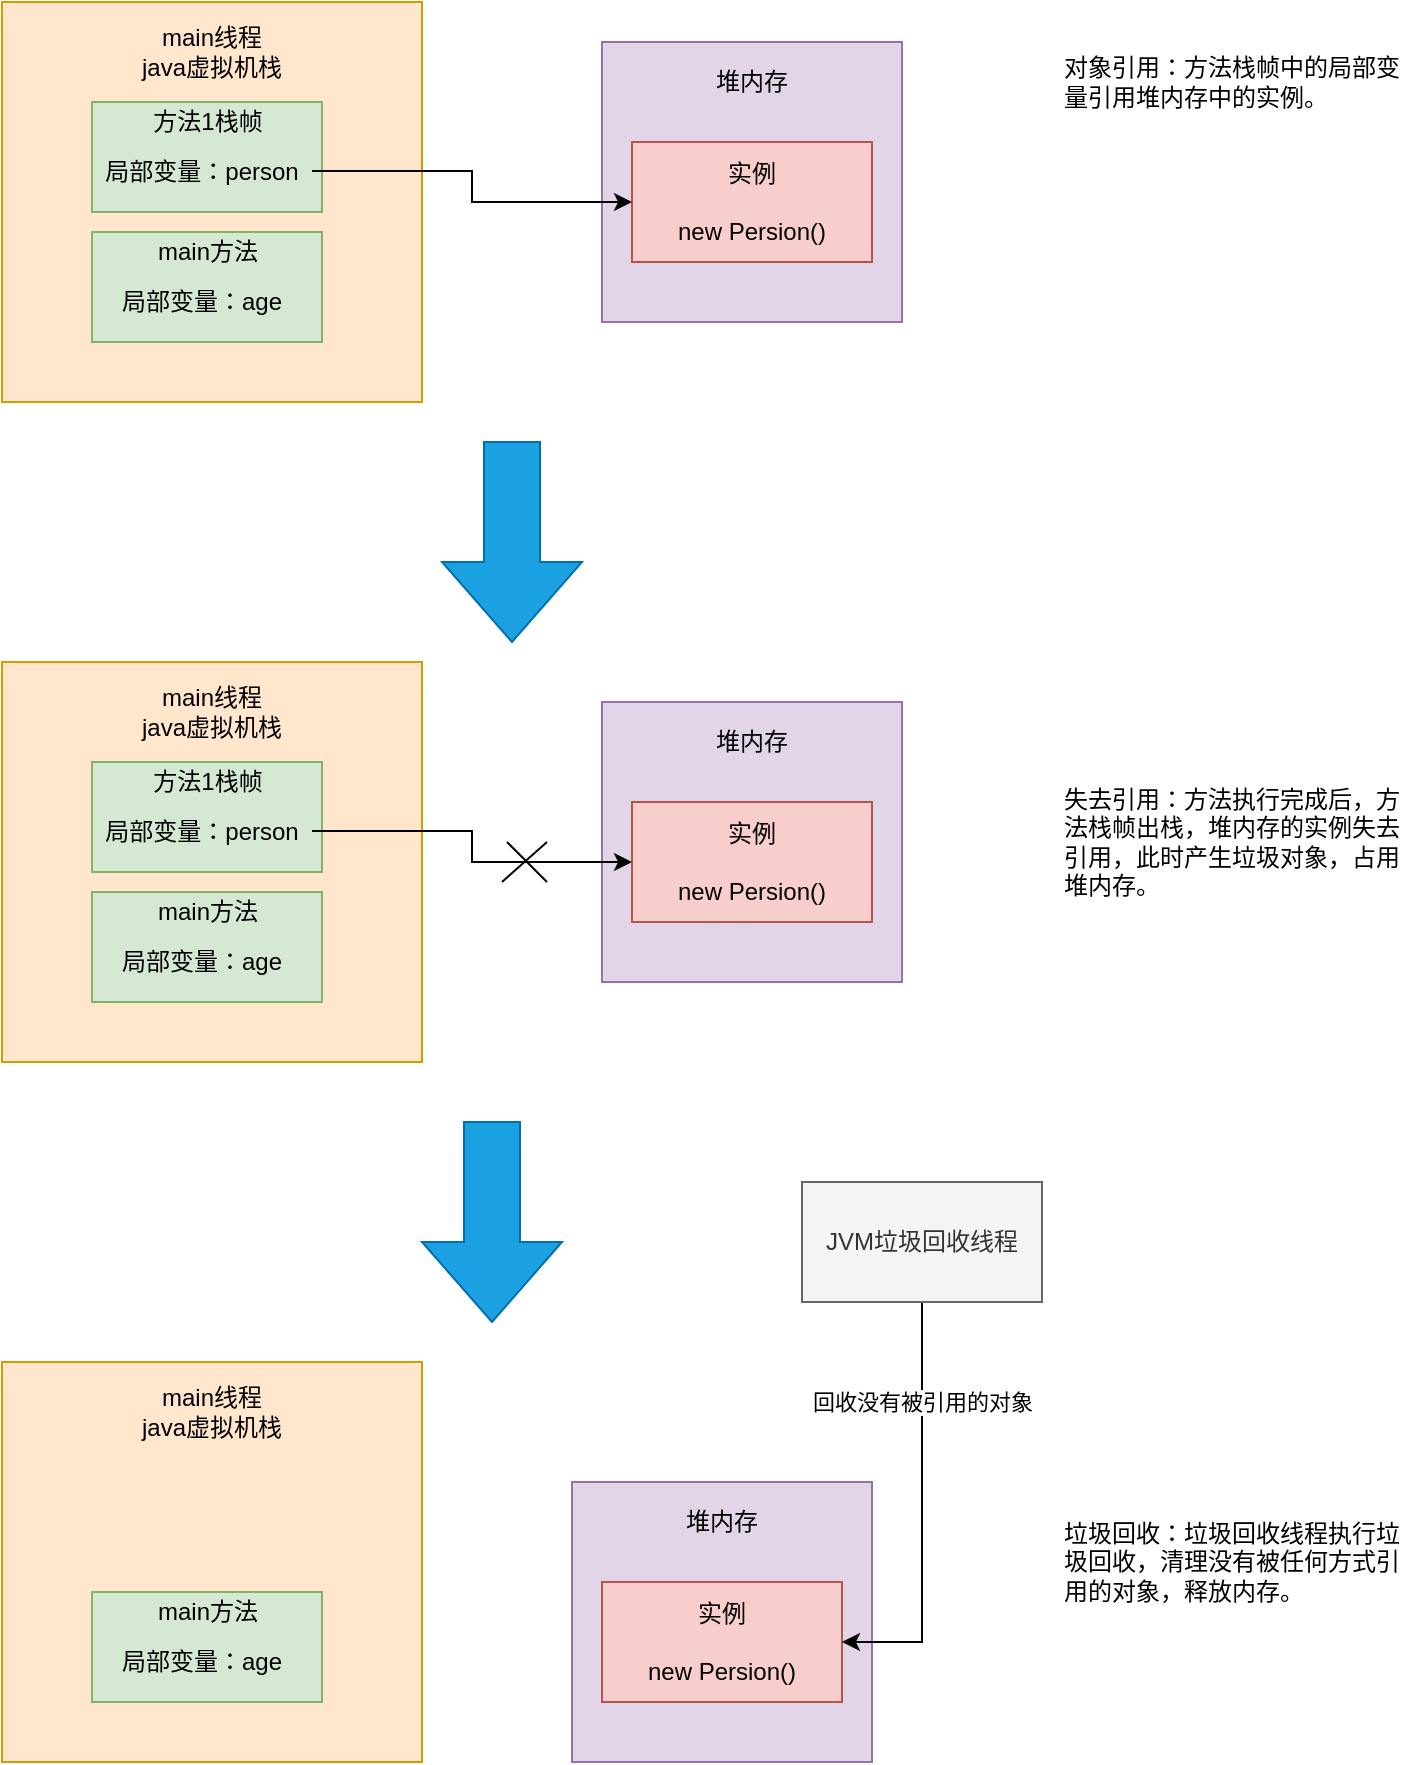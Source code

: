 <mxfile version="14.4.4" type="github">
  <diagram id="Cin4LmTbzPWeP2xjX7Cx" name="Page-1">
    <mxGraphModel dx="868" dy="460" grid="1" gridSize="10" guides="1" tooltips="1" connect="1" arrows="1" fold="1" page="1" pageScale="1" pageWidth="827" pageHeight="1169" math="0" shadow="0">
      <root>
        <mxCell id="0" />
        <mxCell id="1" parent="0" />
        <mxCell id="rJ6WnB4jMZfpZyY2WUPX-1" value="" style="rounded=0;whiteSpace=wrap;html=1;fillColor=#ffe6cc;strokeColor=#d79b00;" parent="1" vertex="1">
          <mxGeometry x="220" y="470" width="210" height="200" as="geometry" />
        </mxCell>
        <mxCell id="rJ6WnB4jMZfpZyY2WUPX-2" value="main线程&lt;br&gt;java虚拟机栈" style="text;html=1;strokeColor=none;fillColor=none;align=center;verticalAlign=middle;whiteSpace=wrap;rounded=0;" parent="1" vertex="1">
          <mxGeometry x="270" y="480" width="110" height="30" as="geometry" />
        </mxCell>
        <mxCell id="rJ6WnB4jMZfpZyY2WUPX-14" value="" style="group" parent="1" vertex="1" connectable="0">
          <mxGeometry x="265" y="520" width="115" height="55" as="geometry" />
        </mxCell>
        <mxCell id="rJ6WnB4jMZfpZyY2WUPX-4" value="" style="rounded=0;whiteSpace=wrap;html=1;fillColor=#d5e8d4;strokeColor=#82b366;" parent="rJ6WnB4jMZfpZyY2WUPX-14" vertex="1">
          <mxGeometry width="115" height="55" as="geometry" />
        </mxCell>
        <mxCell id="rJ6WnB4jMZfpZyY2WUPX-7" value="方法1栈帧" style="text;html=1;strokeColor=none;fillColor=none;align=center;verticalAlign=middle;whiteSpace=wrap;rounded=0;" parent="rJ6WnB4jMZfpZyY2WUPX-14" vertex="1">
          <mxGeometry x="21.5" width="72" height="20" as="geometry" />
        </mxCell>
        <mxCell id="rJ6WnB4jMZfpZyY2WUPX-8" value="局部变量：person" style="text;html=1;strokeColor=none;fillColor=none;align=center;verticalAlign=middle;whiteSpace=wrap;rounded=0;" parent="rJ6WnB4jMZfpZyY2WUPX-14" vertex="1">
          <mxGeometry y="27" width="110" height="15" as="geometry" />
        </mxCell>
        <mxCell id="rJ6WnB4jMZfpZyY2WUPX-15" value="" style="group" parent="1" vertex="1" connectable="0">
          <mxGeometry x="265" y="585" width="115" height="55" as="geometry" />
        </mxCell>
        <mxCell id="rJ6WnB4jMZfpZyY2WUPX-16" value="" style="rounded=0;whiteSpace=wrap;html=1;fillColor=#d5e8d4;strokeColor=#82b366;" parent="rJ6WnB4jMZfpZyY2WUPX-15" vertex="1">
          <mxGeometry width="115" height="55" as="geometry" />
        </mxCell>
        <mxCell id="rJ6WnB4jMZfpZyY2WUPX-17" value="main方法" style="text;html=1;strokeColor=none;fillColor=none;align=center;verticalAlign=middle;whiteSpace=wrap;rounded=0;" parent="rJ6WnB4jMZfpZyY2WUPX-15" vertex="1">
          <mxGeometry x="21.5" width="72" height="20" as="geometry" />
        </mxCell>
        <mxCell id="rJ6WnB4jMZfpZyY2WUPX-18" value="局部变量：age" style="text;html=1;strokeColor=none;fillColor=none;align=center;verticalAlign=middle;whiteSpace=wrap;rounded=0;" parent="rJ6WnB4jMZfpZyY2WUPX-15" vertex="1">
          <mxGeometry y="27" width="110" height="15" as="geometry" />
        </mxCell>
        <mxCell id="rJ6WnB4jMZfpZyY2WUPX-20" value="" style="rounded=0;whiteSpace=wrap;html=1;fillColor=#e1d5e7;strokeColor=#9673a6;" parent="1" vertex="1">
          <mxGeometry x="520" y="490" width="150" height="140" as="geometry" />
        </mxCell>
        <mxCell id="rJ6WnB4jMZfpZyY2WUPX-21" value="堆内存" style="text;html=1;strokeColor=none;fillColor=none;align=center;verticalAlign=middle;whiteSpace=wrap;rounded=0;" parent="1" vertex="1">
          <mxGeometry x="575" y="500" width="40" height="20" as="geometry" />
        </mxCell>
        <mxCell id="rJ6WnB4jMZfpZyY2WUPX-22" value="实例&lt;br&gt;&lt;br&gt;new Persion()" style="rounded=0;whiteSpace=wrap;html=1;fillColor=#f8cecc;strokeColor=#b85450;" parent="1" vertex="1">
          <mxGeometry x="535" y="540" width="120" height="60" as="geometry" />
        </mxCell>
        <mxCell id="rJ6WnB4jMZfpZyY2WUPX-24" style="edgeStyle=orthogonalEdgeStyle;rounded=0;orthogonalLoop=1;jettySize=auto;html=1;" parent="1" source="rJ6WnB4jMZfpZyY2WUPX-8" target="rJ6WnB4jMZfpZyY2WUPX-22" edge="1">
          <mxGeometry relative="1" as="geometry" />
        </mxCell>
        <mxCell id="rJ6WnB4jMZfpZyY2WUPX-25" value="" style="rounded=0;whiteSpace=wrap;html=1;fillColor=#ffe6cc;strokeColor=#d79b00;" parent="1" vertex="1">
          <mxGeometry x="220" y="800" width="210" height="200" as="geometry" />
        </mxCell>
        <mxCell id="rJ6WnB4jMZfpZyY2WUPX-26" value="main线程&lt;br&gt;java虚拟机栈" style="text;html=1;strokeColor=none;fillColor=none;align=center;verticalAlign=middle;whiteSpace=wrap;rounded=0;" parent="1" vertex="1">
          <mxGeometry x="270" y="810" width="110" height="30" as="geometry" />
        </mxCell>
        <mxCell id="rJ6WnB4jMZfpZyY2WUPX-27" value="" style="group" parent="1" vertex="1" connectable="0">
          <mxGeometry x="265" y="850" width="115" height="55" as="geometry" />
        </mxCell>
        <mxCell id="rJ6WnB4jMZfpZyY2WUPX-28" value="" style="rounded=0;whiteSpace=wrap;html=1;fillColor=#d5e8d4;strokeColor=#82b366;" parent="rJ6WnB4jMZfpZyY2WUPX-27" vertex="1">
          <mxGeometry width="115" height="55" as="geometry" />
        </mxCell>
        <mxCell id="rJ6WnB4jMZfpZyY2WUPX-29" value="方法1栈帧" style="text;html=1;strokeColor=none;fillColor=none;align=center;verticalAlign=middle;whiteSpace=wrap;rounded=0;" parent="rJ6WnB4jMZfpZyY2WUPX-27" vertex="1">
          <mxGeometry x="21.5" width="72" height="20" as="geometry" />
        </mxCell>
        <mxCell id="rJ6WnB4jMZfpZyY2WUPX-30" value="局部变量：person" style="text;html=1;strokeColor=none;fillColor=none;align=center;verticalAlign=middle;whiteSpace=wrap;rounded=0;" parent="rJ6WnB4jMZfpZyY2WUPX-27" vertex="1">
          <mxGeometry y="27" width="110" height="15" as="geometry" />
        </mxCell>
        <mxCell id="rJ6WnB4jMZfpZyY2WUPX-31" value="" style="group" parent="1" vertex="1" connectable="0">
          <mxGeometry x="265" y="915" width="115" height="55" as="geometry" />
        </mxCell>
        <mxCell id="rJ6WnB4jMZfpZyY2WUPX-32" value="" style="rounded=0;whiteSpace=wrap;html=1;fillColor=#d5e8d4;strokeColor=#82b366;" parent="rJ6WnB4jMZfpZyY2WUPX-31" vertex="1">
          <mxGeometry width="115" height="55" as="geometry" />
        </mxCell>
        <mxCell id="rJ6WnB4jMZfpZyY2WUPX-33" value="main方法" style="text;html=1;strokeColor=none;fillColor=none;align=center;verticalAlign=middle;whiteSpace=wrap;rounded=0;" parent="rJ6WnB4jMZfpZyY2WUPX-31" vertex="1">
          <mxGeometry x="21.5" width="72" height="20" as="geometry" />
        </mxCell>
        <mxCell id="rJ6WnB4jMZfpZyY2WUPX-34" value="局部变量：age" style="text;html=1;strokeColor=none;fillColor=none;align=center;verticalAlign=middle;whiteSpace=wrap;rounded=0;" parent="rJ6WnB4jMZfpZyY2WUPX-31" vertex="1">
          <mxGeometry y="27" width="110" height="15" as="geometry" />
        </mxCell>
        <mxCell id="rJ6WnB4jMZfpZyY2WUPX-35" value="" style="rounded=0;whiteSpace=wrap;html=1;fillColor=#e1d5e7;strokeColor=#9673a6;" parent="1" vertex="1">
          <mxGeometry x="520" y="820" width="150" height="140" as="geometry" />
        </mxCell>
        <mxCell id="rJ6WnB4jMZfpZyY2WUPX-36" value="堆内存" style="text;html=1;strokeColor=none;fillColor=none;align=center;verticalAlign=middle;whiteSpace=wrap;rounded=0;" parent="1" vertex="1">
          <mxGeometry x="575" y="830" width="40" height="20" as="geometry" />
        </mxCell>
        <mxCell id="rJ6WnB4jMZfpZyY2WUPX-37" value="实例&lt;br&gt;&lt;br&gt;new Persion()" style="rounded=0;whiteSpace=wrap;html=1;fillColor=#f8cecc;strokeColor=#b85450;" parent="1" vertex="1">
          <mxGeometry x="535" y="870" width="120" height="60" as="geometry" />
        </mxCell>
        <mxCell id="rJ6WnB4jMZfpZyY2WUPX-40" value="" style="html=1;shadow=0;dashed=0;align=center;verticalAlign=middle;shape=mxgraph.arrows2.arrow;dy=0.6;dx=40;direction=south;notch=0;fillColor=#1ba1e2;strokeColor=#006EAF;fontColor=#ffffff;" parent="1" vertex="1">
          <mxGeometry x="440" y="690" width="70" height="100" as="geometry" />
        </mxCell>
        <mxCell id="v2iGeY0vWUhogRHJJpxM-3" style="edgeStyle=orthogonalEdgeStyle;rounded=0;orthogonalLoop=1;jettySize=auto;html=1;fontColor=#1A1A1A;" edge="1" parent="1" source="rJ6WnB4jMZfpZyY2WUPX-30" target="rJ6WnB4jMZfpZyY2WUPX-37">
          <mxGeometry relative="1" as="geometry" />
        </mxCell>
        <mxCell id="v2iGeY0vWUhogRHJJpxM-9" value="" style="group" vertex="1" connectable="0" parent="1">
          <mxGeometry x="470" y="890" width="22.5" height="20" as="geometry" />
        </mxCell>
        <mxCell id="v2iGeY0vWUhogRHJJpxM-4" value="" style="endArrow=none;html=1;fontColor=#1A1A1A;" edge="1" parent="v2iGeY0vWUhogRHJJpxM-9">
          <mxGeometry width="50" height="50" relative="1" as="geometry">
            <mxPoint y="20" as="sourcePoint" />
            <mxPoint x="22.5" as="targetPoint" />
          </mxGeometry>
        </mxCell>
        <mxCell id="v2iGeY0vWUhogRHJJpxM-8" value="" style="endArrow=none;html=1;fontColor=#1A1A1A;" edge="1" parent="v2iGeY0vWUhogRHJJpxM-9">
          <mxGeometry width="50" height="50" relative="1" as="geometry">
            <mxPoint x="2.5" as="sourcePoint" />
            <mxPoint x="22.5" y="20" as="targetPoint" />
          </mxGeometry>
        </mxCell>
        <mxCell id="v2iGeY0vWUhogRHJJpxM-10" value="" style="html=1;shadow=0;dashed=0;align=center;verticalAlign=middle;shape=mxgraph.arrows2.arrow;dy=0.6;dx=40;direction=south;notch=0;fillColor=#1ba1e2;strokeColor=#006EAF;fontColor=#ffffff;" vertex="1" parent="1">
          <mxGeometry x="430" y="1030" width="70" height="100" as="geometry" />
        </mxCell>
        <mxCell id="v2iGeY0vWUhogRHJJpxM-11" value="" style="rounded=0;whiteSpace=wrap;html=1;fillColor=#ffe6cc;strokeColor=#d79b00;" vertex="1" parent="1">
          <mxGeometry x="220" y="1150" width="210" height="200" as="geometry" />
        </mxCell>
        <mxCell id="v2iGeY0vWUhogRHJJpxM-12" value="main线程&lt;br&gt;java虚拟机栈" style="text;html=1;strokeColor=none;fillColor=none;align=center;verticalAlign=middle;whiteSpace=wrap;rounded=0;" vertex="1" parent="1">
          <mxGeometry x="270" y="1160" width="110" height="30" as="geometry" />
        </mxCell>
        <mxCell id="v2iGeY0vWUhogRHJJpxM-17" value="" style="group" vertex="1" connectable="0" parent="1">
          <mxGeometry x="265" y="1265" width="115" height="55" as="geometry" />
        </mxCell>
        <mxCell id="v2iGeY0vWUhogRHJJpxM-18" value="" style="rounded=0;whiteSpace=wrap;html=1;fillColor=#d5e8d4;strokeColor=#82b366;" vertex="1" parent="v2iGeY0vWUhogRHJJpxM-17">
          <mxGeometry width="115" height="55" as="geometry" />
        </mxCell>
        <mxCell id="v2iGeY0vWUhogRHJJpxM-19" value="main方法" style="text;html=1;strokeColor=none;fillColor=none;align=center;verticalAlign=middle;whiteSpace=wrap;rounded=0;" vertex="1" parent="v2iGeY0vWUhogRHJJpxM-17">
          <mxGeometry x="21.5" width="72" height="20" as="geometry" />
        </mxCell>
        <mxCell id="v2iGeY0vWUhogRHJJpxM-20" value="局部变量：age" style="text;html=1;strokeColor=none;fillColor=none;align=center;verticalAlign=middle;whiteSpace=wrap;rounded=0;" vertex="1" parent="v2iGeY0vWUhogRHJJpxM-17">
          <mxGeometry y="27" width="110" height="15" as="geometry" />
        </mxCell>
        <mxCell id="v2iGeY0vWUhogRHJJpxM-21" value="" style="rounded=0;whiteSpace=wrap;html=1;fillColor=#e1d5e7;strokeColor=#9673a6;" vertex="1" parent="1">
          <mxGeometry x="505" y="1210" width="150" height="140" as="geometry" />
        </mxCell>
        <mxCell id="v2iGeY0vWUhogRHJJpxM-22" value="堆内存" style="text;html=1;strokeColor=none;fillColor=none;align=center;verticalAlign=middle;whiteSpace=wrap;rounded=0;" vertex="1" parent="1">
          <mxGeometry x="560" y="1220" width="40" height="20" as="geometry" />
        </mxCell>
        <mxCell id="v2iGeY0vWUhogRHJJpxM-23" value="实例&lt;br&gt;&lt;br&gt;new Persion()" style="rounded=0;whiteSpace=wrap;html=1;fillColor=#f8cecc;strokeColor=#b85450;" vertex="1" parent="1">
          <mxGeometry x="520" y="1260" width="120" height="60" as="geometry" />
        </mxCell>
        <mxCell id="v2iGeY0vWUhogRHJJpxM-28" value="&lt;div style=&quot;text-align: left&quot;&gt;&lt;span&gt;对象引用：方法栈帧中的局部变量引用堆内存中的实例。&lt;/span&gt;&lt;/div&gt;" style="text;html=1;strokeColor=none;fillColor=none;align=center;verticalAlign=middle;whiteSpace=wrap;rounded=0;labelBackgroundColor=none;" vertex="1" parent="1">
          <mxGeometry x="750" y="500" width="180" height="20" as="geometry" />
        </mxCell>
        <mxCell id="v2iGeY0vWUhogRHJJpxM-29" value="&lt;div style=&quot;text-align: left&quot;&gt;失去引用：方法执行完成后，方法栈帧出栈，堆内存的实例失去引用，此时产生垃圾对象，占用堆内存。&lt;/div&gt;" style="text;html=1;strokeColor=none;fillColor=none;align=center;verticalAlign=middle;whiteSpace=wrap;rounded=0;labelBackgroundColor=none;" vertex="1" parent="1">
          <mxGeometry x="750" y="880" width="180" height="20" as="geometry" />
        </mxCell>
        <mxCell id="v2iGeY0vWUhogRHJJpxM-30" value="&lt;div style=&quot;text-align: left&quot;&gt;垃圾回收：垃圾回收线程执行垃圾回收，清理没有被任何方式引用的对象，释放内存。&lt;/div&gt;" style="text;html=1;strokeColor=none;fillColor=none;align=center;verticalAlign=middle;whiteSpace=wrap;rounded=0;labelBackgroundColor=none;" vertex="1" parent="1">
          <mxGeometry x="750" y="1240" width="180" height="20" as="geometry" />
        </mxCell>
        <mxCell id="v2iGeY0vWUhogRHJJpxM-33" value="回收没有被引用的对象" style="edgeStyle=orthogonalEdgeStyle;rounded=0;orthogonalLoop=1;jettySize=auto;html=1;entryX=1;entryY=0.5;entryDx=0;entryDy=0;fontColor=#000000;" edge="1" parent="1" source="v2iGeY0vWUhogRHJJpxM-31" target="v2iGeY0vWUhogRHJJpxM-23">
          <mxGeometry x="-0.524" relative="1" as="geometry">
            <mxPoint as="offset" />
          </mxGeometry>
        </mxCell>
        <mxCell id="v2iGeY0vWUhogRHJJpxM-31" value="JVM垃圾回收线程" style="rounded=0;whiteSpace=wrap;html=1;labelBackgroundColor=none;fontColor=#333333;fillColor=#f5f5f5;strokeColor=#666666;" vertex="1" parent="1">
          <mxGeometry x="620" y="1060" width="120" height="60" as="geometry" />
        </mxCell>
      </root>
    </mxGraphModel>
  </diagram>
</mxfile>
